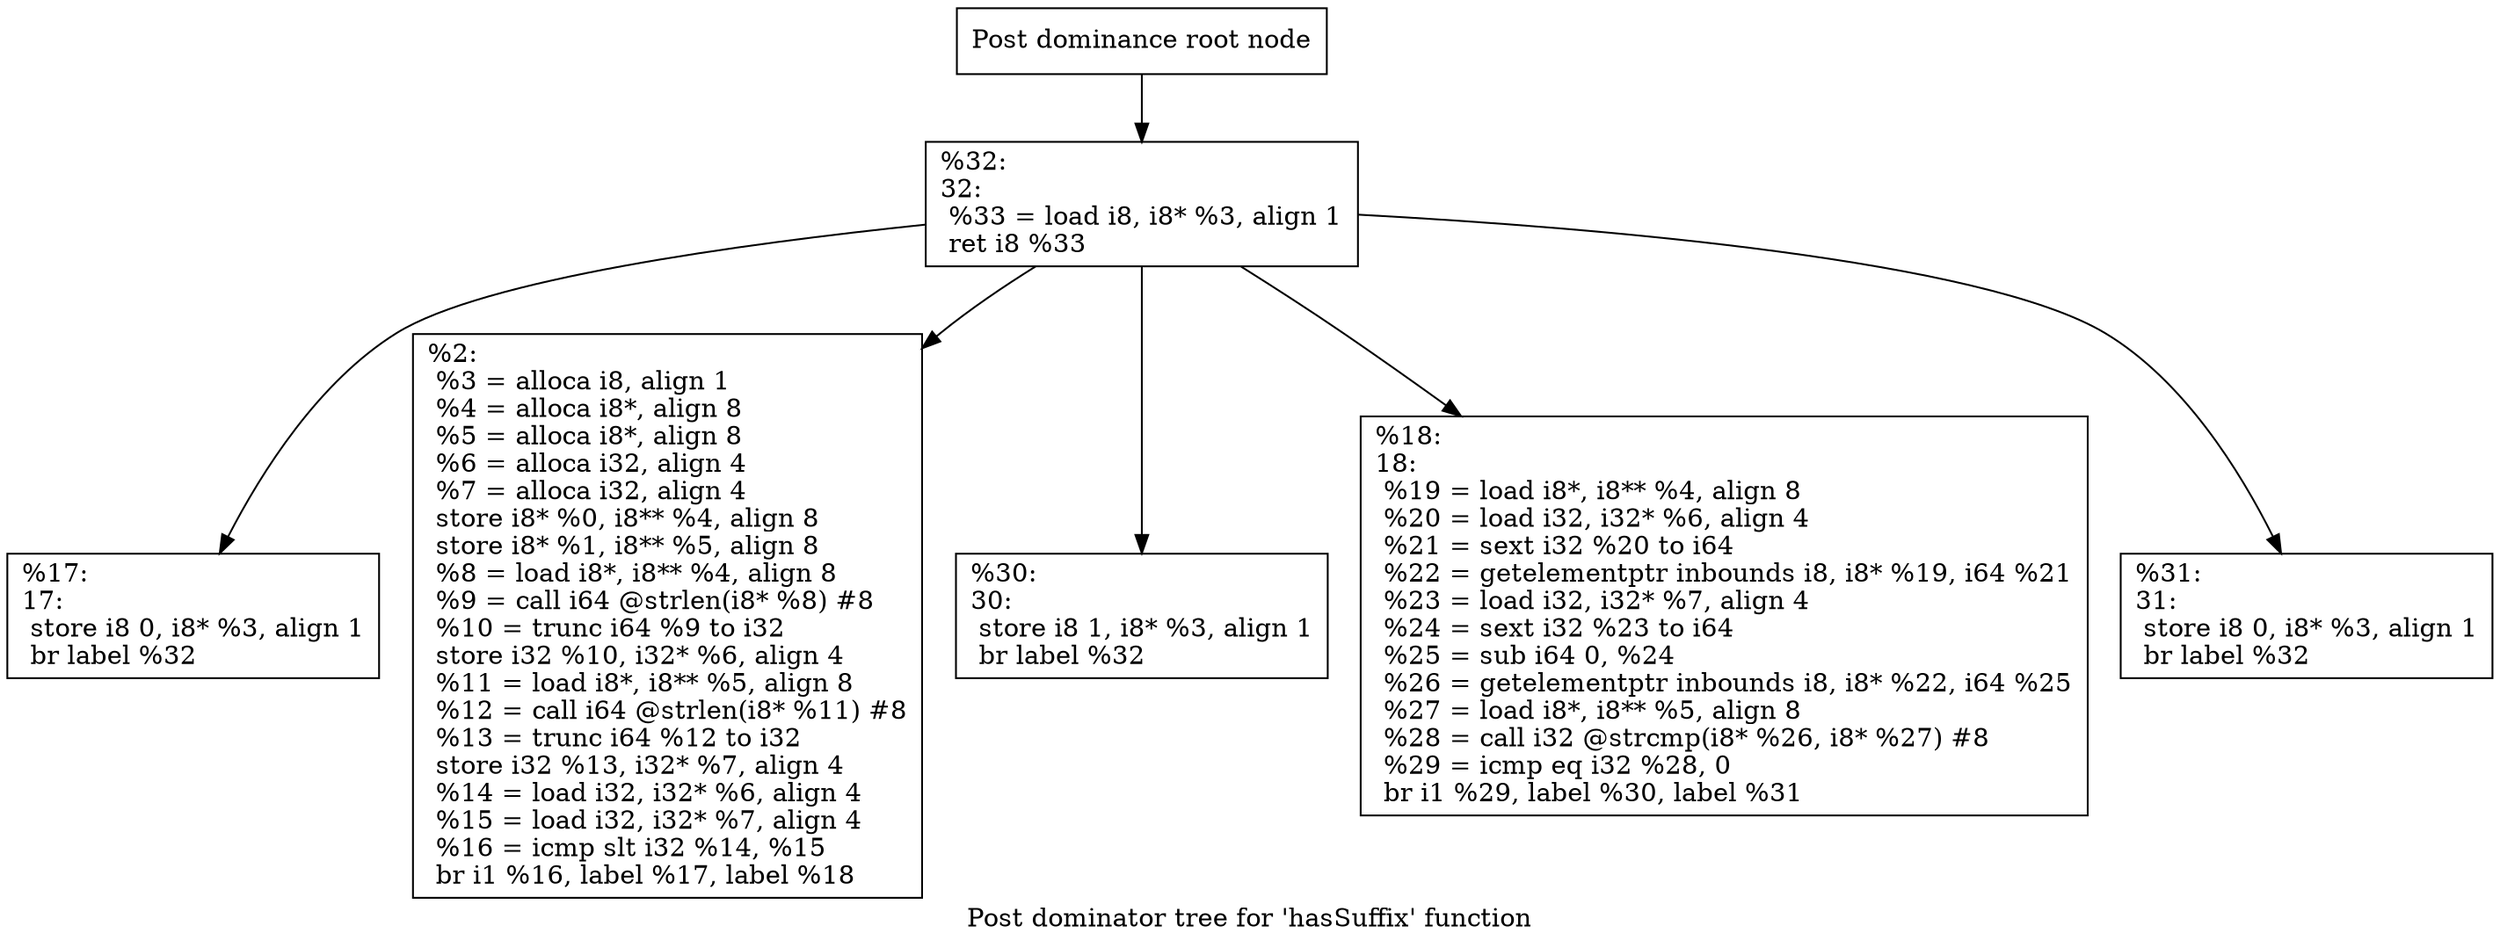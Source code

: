 digraph "Post dominator tree for 'hasSuffix' function" {
	label="Post dominator tree for 'hasSuffix' function";

	Node0x1257e20 [shape=record,label="{Post dominance root node}"];
	Node0x1257e20 -> Node0x16245c0;
	Node0x16245c0 [shape=record,label="{%32:\l32:                                               \l  %33 = load i8, i8* %3, align 1\l  ret i8 %33\l}"];
	Node0x16245c0 -> Node0x161c270;
	Node0x16245c0 -> Node0x15fe0a0;
	Node0x16245c0 -> Node0x1563240;
	Node0x16245c0 -> Node0x1535250;
	Node0x16245c0 -> Node0x1513a60;
	Node0x161c270 [shape=record,label="{%17:\l17:                                               \l  store i8 0, i8* %3, align 1\l  br label %32\l}"];
	Node0x15fe0a0 [shape=record,label="{%2:\l  %3 = alloca i8, align 1\l  %4 = alloca i8*, align 8\l  %5 = alloca i8*, align 8\l  %6 = alloca i32, align 4\l  %7 = alloca i32, align 4\l  store i8* %0, i8** %4, align 8\l  store i8* %1, i8** %5, align 8\l  %8 = load i8*, i8** %4, align 8\l  %9 = call i64 @strlen(i8* %8) #8\l  %10 = trunc i64 %9 to i32\l  store i32 %10, i32* %6, align 4\l  %11 = load i8*, i8** %5, align 8\l  %12 = call i64 @strlen(i8* %11) #8\l  %13 = trunc i64 %12 to i32\l  store i32 %13, i32* %7, align 4\l  %14 = load i32, i32* %6, align 4\l  %15 = load i32, i32* %7, align 4\l  %16 = icmp slt i32 %14, %15\l  br i1 %16, label %17, label %18\l}"];
	Node0x1563240 [shape=record,label="{%30:\l30:                                               \l  store i8 1, i8* %3, align 1\l  br label %32\l}"];
	Node0x1535250 [shape=record,label="{%18:\l18:                                               \l  %19 = load i8*, i8** %4, align 8\l  %20 = load i32, i32* %6, align 4\l  %21 = sext i32 %20 to i64\l  %22 = getelementptr inbounds i8, i8* %19, i64 %21\l  %23 = load i32, i32* %7, align 4\l  %24 = sext i32 %23 to i64\l  %25 = sub i64 0, %24\l  %26 = getelementptr inbounds i8, i8* %22, i64 %25\l  %27 = load i8*, i8** %5, align 8\l  %28 = call i32 @strcmp(i8* %26, i8* %27) #8\l  %29 = icmp eq i32 %28, 0\l  br i1 %29, label %30, label %31\l}"];
	Node0x1513a60 [shape=record,label="{%31:\l31:                                               \l  store i8 0, i8* %3, align 1\l  br label %32\l}"];
}
